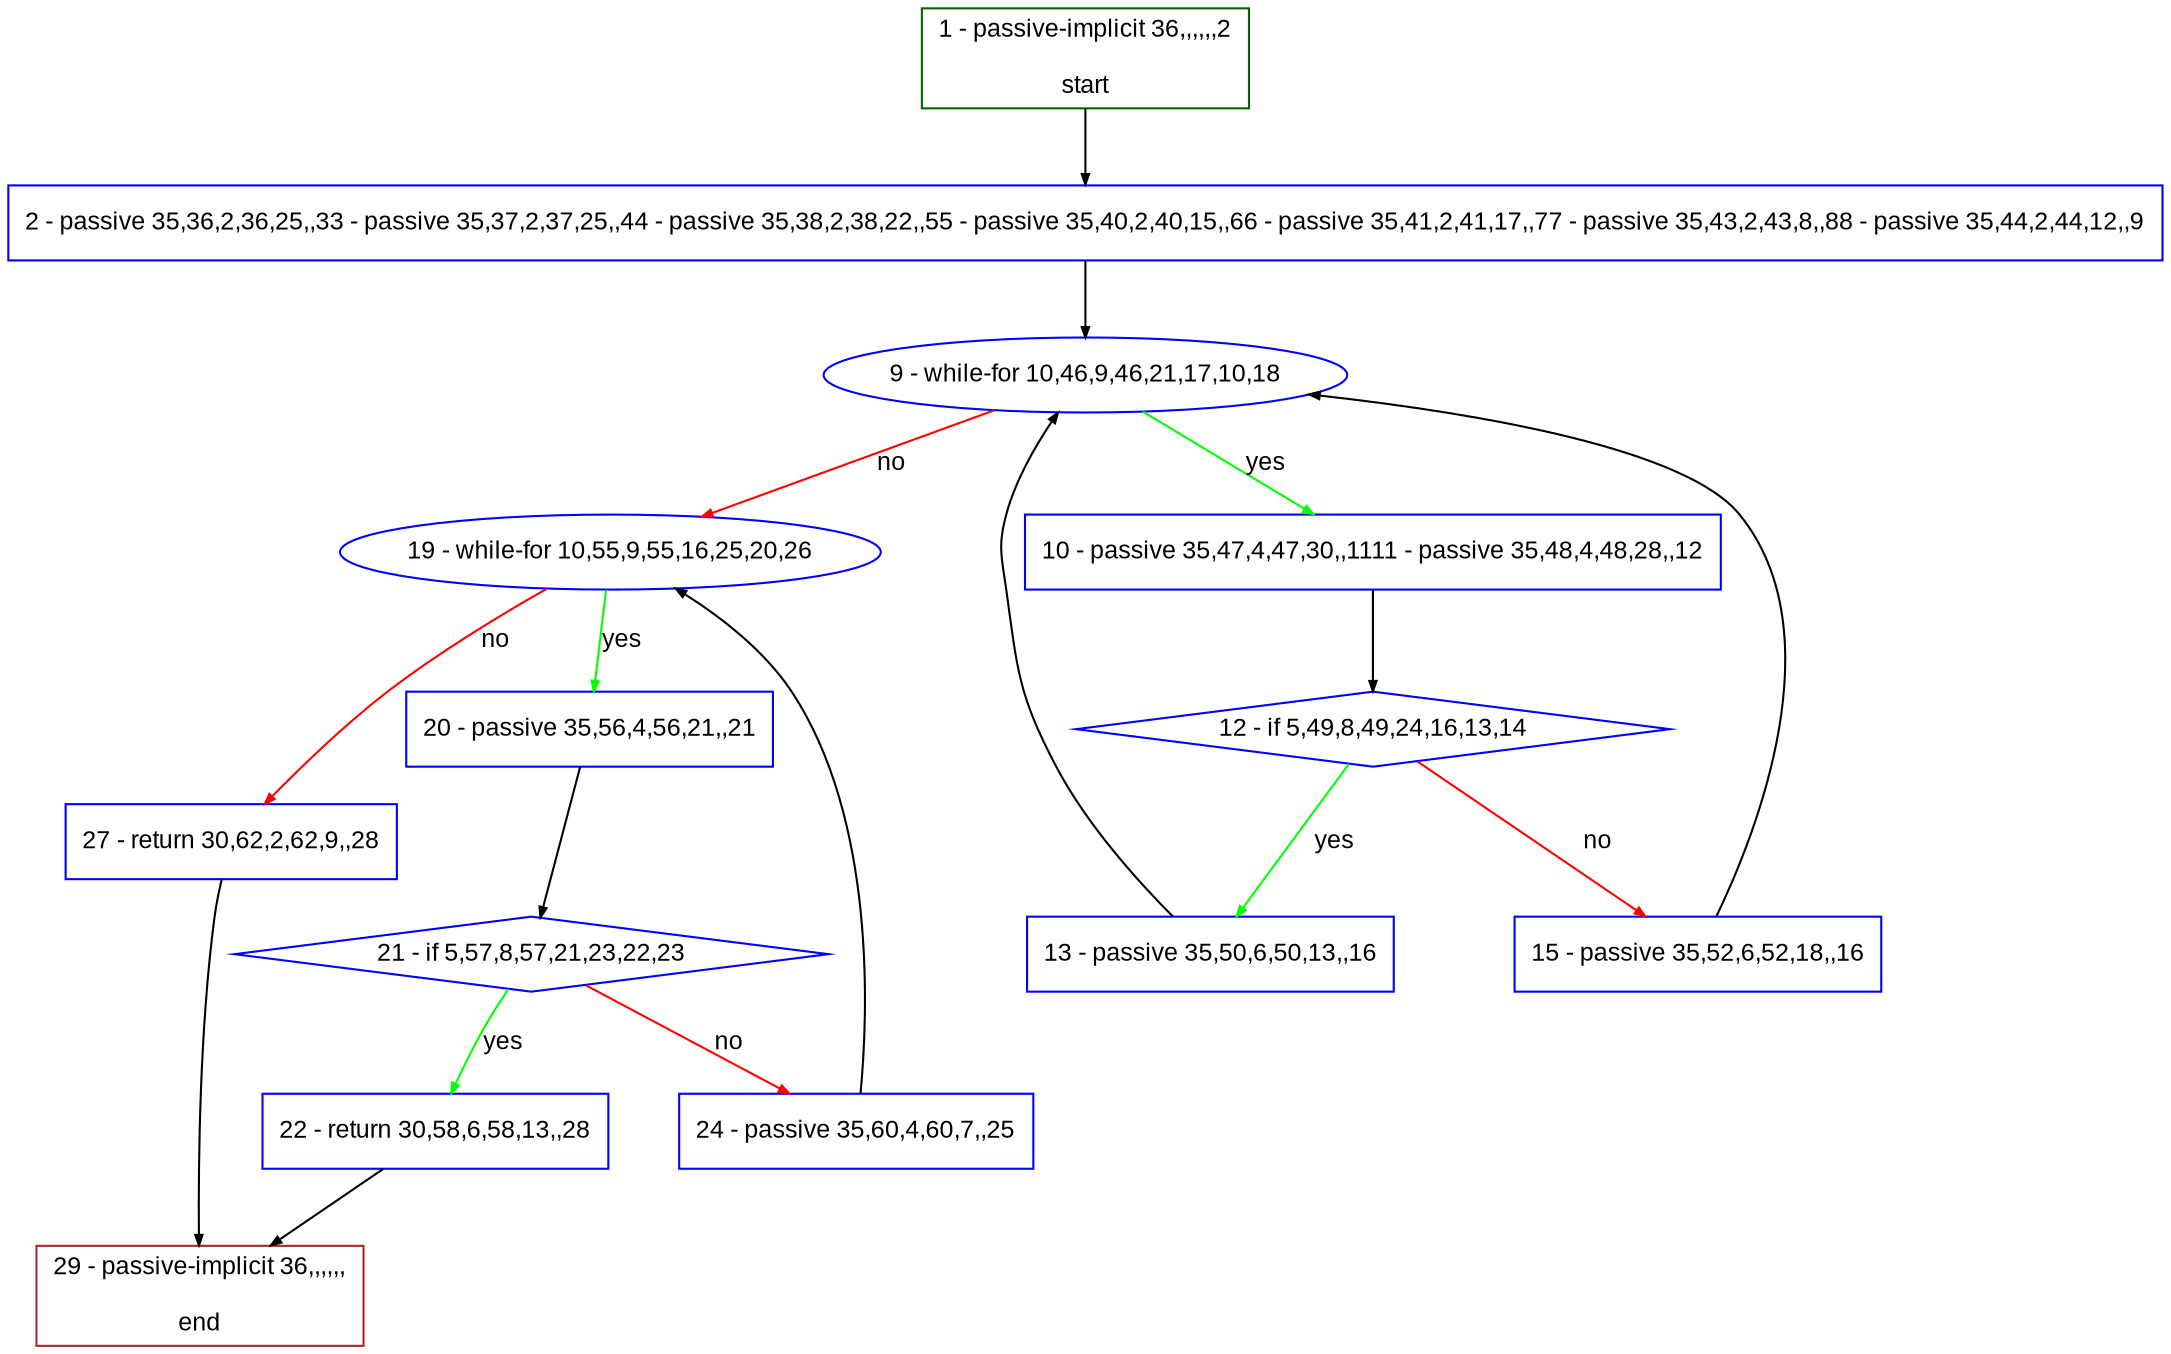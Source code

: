 digraph "" {
  graph [bgcolor="white", fillcolor="#FFFFCC", pack="true", packmode="clust", fontname="Arial", label="", fontsize="12", compound="true", style="rounded,filled"];
  node [node_initialized="no", fillcolor="white", fontname="Arial", label="", color="grey", fontsize="12", fixedsize="false", compound="true", shape="rectangle", style="filled"];
  edge [arrowtail="none", lhead="", fontcolor="black", fontname="Arial", label="", color="black", fontsize="12", arrowhead="normal", arrowsize="0.5", compound="true", ltail="", dir="forward"];
  __N1 [fillcolor="#ffffff", label="2 - passive 35,36,2,36,25,,33 - passive 35,37,2,37,25,,44 - passive 35,38,2,38,22,,55 - passive 35,40,2,40,15,,66 - passive 35,41,2,41,17,,77 - passive 35,43,2,43,8,,88 - passive 35,44,2,44,12,,9", color="#0000ff", shape="box", style="filled"];
  __N2 [fillcolor="#ffffff", label="1 - passive-implicit 36,,,,,,2\n\nstart", color="#006400", shape="box", style="filled"];
  __N3 [fillcolor="#ffffff", label="9 - while-for 10,46,9,46,21,17,10,18", color="#0000ff", shape="oval", style="filled"];
  __N4 [fillcolor="#ffffff", label="10 - passive 35,47,4,47,30,,1111 - passive 35,48,4,48,28,,12", color="#0000ff", shape="box", style="filled"];
  __N5 [fillcolor="#ffffff", label="19 - while-for 10,55,9,55,16,25,20,26", color="#0000ff", shape="oval", style="filled"];
  __N6 [fillcolor="#ffffff", label="12 - if 5,49,8,49,24,16,13,14", color="#0000ff", shape="diamond", style="filled"];
  __N7 [fillcolor="#ffffff", label="13 - passive 35,50,6,50,13,,16", color="#0000ff", shape="box", style="filled"];
  __N8 [fillcolor="#ffffff", label="15 - passive 35,52,6,52,18,,16", color="#0000ff", shape="box", style="filled"];
  __N9 [fillcolor="#ffffff", label="20 - passive 35,56,4,56,21,,21", color="#0000ff", shape="box", style="filled"];
  __N10 [fillcolor="#ffffff", label="27 - return 30,62,2,62,9,,28", color="#0000ff", shape="box", style="filled"];
  __N11 [fillcolor="#ffffff", label="21 - if 5,57,8,57,21,23,22,23", color="#0000ff", shape="diamond", style="filled"];
  __N12 [fillcolor="#ffffff", label="22 - return 30,58,6,58,13,,28", color="#0000ff", shape="box", style="filled"];
  __N13 [fillcolor="#ffffff", label="24 - passive 35,60,4,60,7,,25", color="#0000ff", shape="box", style="filled"];
  __N14 [fillcolor="#ffffff", label="29 - passive-implicit 36,,,,,,\n\nend", color="#a52a2a", shape="box", style="filled"];
  __N2 -> __N1 [arrowtail="none", color="#000000", label="", arrowhead="normal", dir="forward"];
  __N1 -> __N3 [arrowtail="none", color="#000000", label="", arrowhead="normal", dir="forward"];
  __N3 -> __N4 [arrowtail="none", color="#00ff00", label="yes", arrowhead="normal", dir="forward"];
  __N3 -> __N5 [arrowtail="none", color="#ff0000", label="no", arrowhead="normal", dir="forward"];
  __N4 -> __N6 [arrowtail="none", color="#000000", label="", arrowhead="normal", dir="forward"];
  __N6 -> __N7 [arrowtail="none", color="#00ff00", label="yes", arrowhead="normal", dir="forward"];
  __N6 -> __N8 [arrowtail="none", color="#ff0000", label="no", arrowhead="normal", dir="forward"];
  __N7 -> __N3 [arrowtail="none", color="#000000", label="", arrowhead="normal", dir="forward"];
  __N8 -> __N3 [arrowtail="none", color="#000000", label="", arrowhead="normal", dir="forward"];
  __N5 -> __N9 [arrowtail="none", color="#00ff00", label="yes", arrowhead="normal", dir="forward"];
  __N5 -> __N10 [arrowtail="none", color="#ff0000", label="no", arrowhead="normal", dir="forward"];
  __N9 -> __N11 [arrowtail="none", color="#000000", label="", arrowhead="normal", dir="forward"];
  __N11 -> __N12 [arrowtail="none", color="#00ff00", label="yes", arrowhead="normal", dir="forward"];
  __N11 -> __N13 [arrowtail="none", color="#ff0000", label="no", arrowhead="normal", dir="forward"];
  __N12 -> __N14 [arrowtail="none", color="#000000", label="", arrowhead="normal", dir="forward"];
  __N13 -> __N5 [arrowtail="none", color="#000000", label="", arrowhead="normal", dir="forward"];
  __N10 -> __N14 [arrowtail="none", color="#000000", label="", arrowhead="normal", dir="forward"];
}
